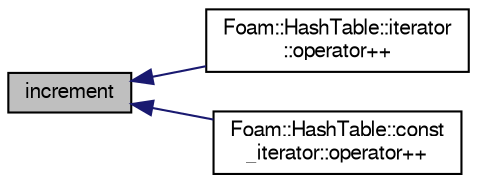 digraph "increment"
{
  bgcolor="transparent";
  edge [fontname="FreeSans",fontsize="10",labelfontname="FreeSans",labelfontsize="10"];
  node [fontname="FreeSans",fontsize="10",shape=record];
  rankdir="LR";
  Node13 [label="increment",height=0.2,width=0.4,color="black", fillcolor="grey75", style="filled", fontcolor="black"];
  Node13 -> Node14 [dir="back",color="midnightblue",fontsize="10",style="solid",fontname="FreeSans"];
  Node14 [label="Foam::HashTable::iterator\l::operator++",height=0.2,width=0.4,color="black",URL="$a25722.html#a9555c2b79249106feeb18cf8e223aaa9"];
  Node13 -> Node15 [dir="back",color="midnightblue",fontsize="10",style="solid",fontname="FreeSans"];
  Node15 [label="Foam::HashTable::const\l_iterator::operator++",height=0.2,width=0.4,color="black",URL="$a25726.html#a67fb5887550a3ec2dc28293a713df903"];
}
